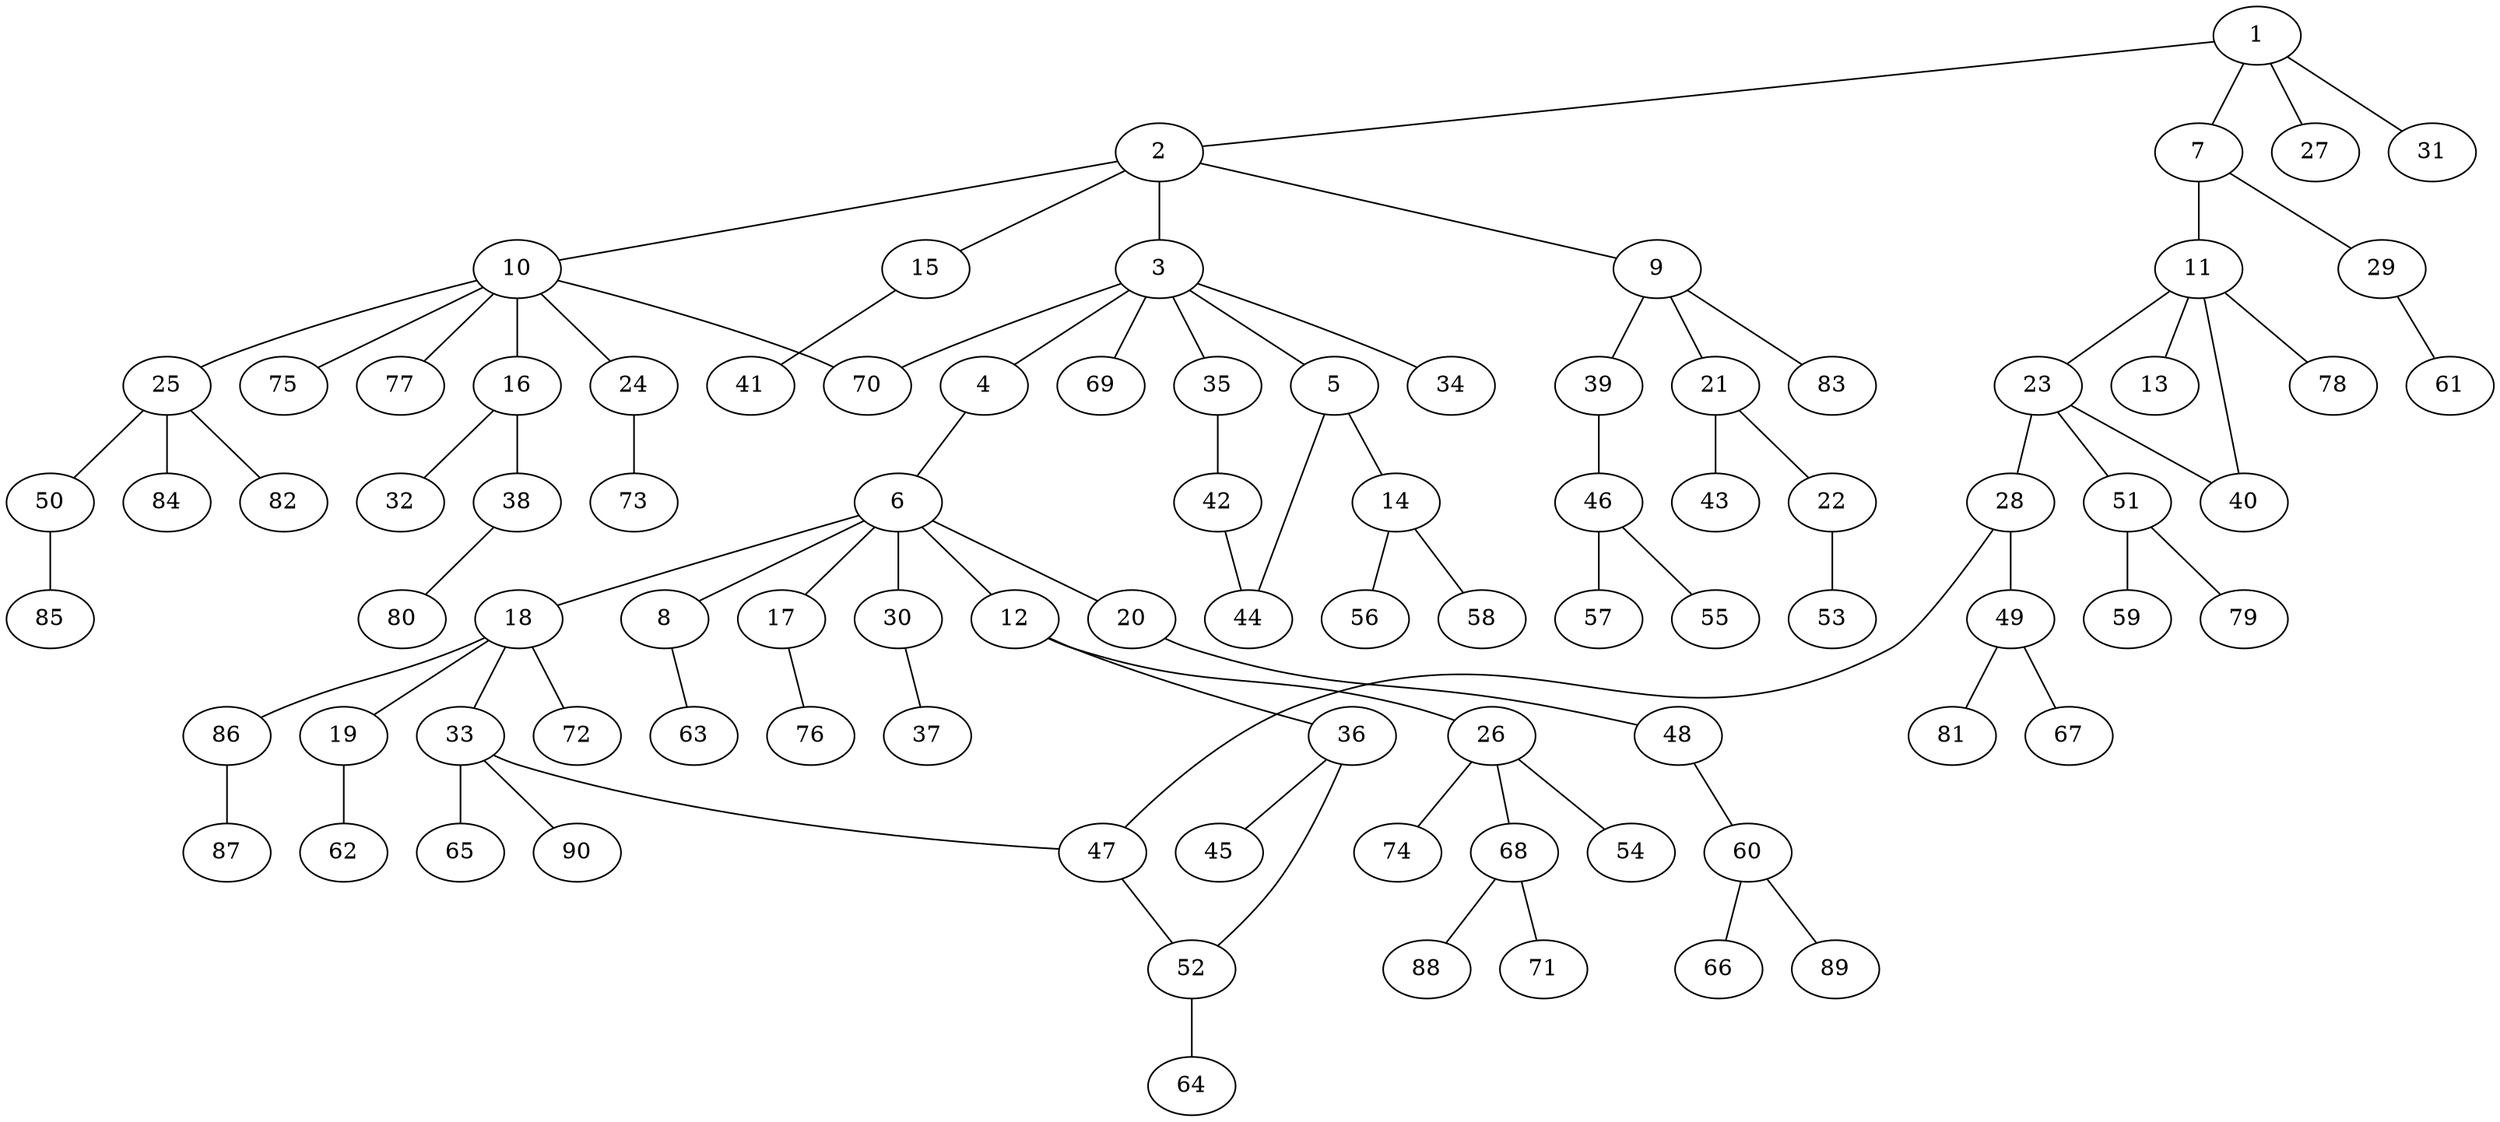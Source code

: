 graph graphname {1--2
1--7
1--27
1--31
2--3
2--9
2--10
2--15
3--4
3--5
3--34
3--35
3--69
3--70
4--6
5--14
5--44
6--8
6--12
6--17
6--18
6--20
6--30
7--11
7--29
8--63
9--21
9--39
9--83
10--16
10--24
10--25
10--70
10--75
10--77
11--13
11--23
11--40
11--78
12--26
12--36
14--56
14--58
15--41
16--32
16--38
17--76
18--19
18--33
18--72
18--86
19--62
20--48
21--22
21--43
22--53
23--28
23--40
23--51
24--73
25--50
25--82
25--84
26--54
26--68
26--74
28--47
28--49
29--61
30--37
33--47
33--65
33--90
35--42
36--45
36--52
38--80
39--46
42--44
46--55
46--57
47--52
48--60
49--67
49--81
50--85
51--59
51--79
52--64
60--66
60--89
68--71
68--88
86--87
}